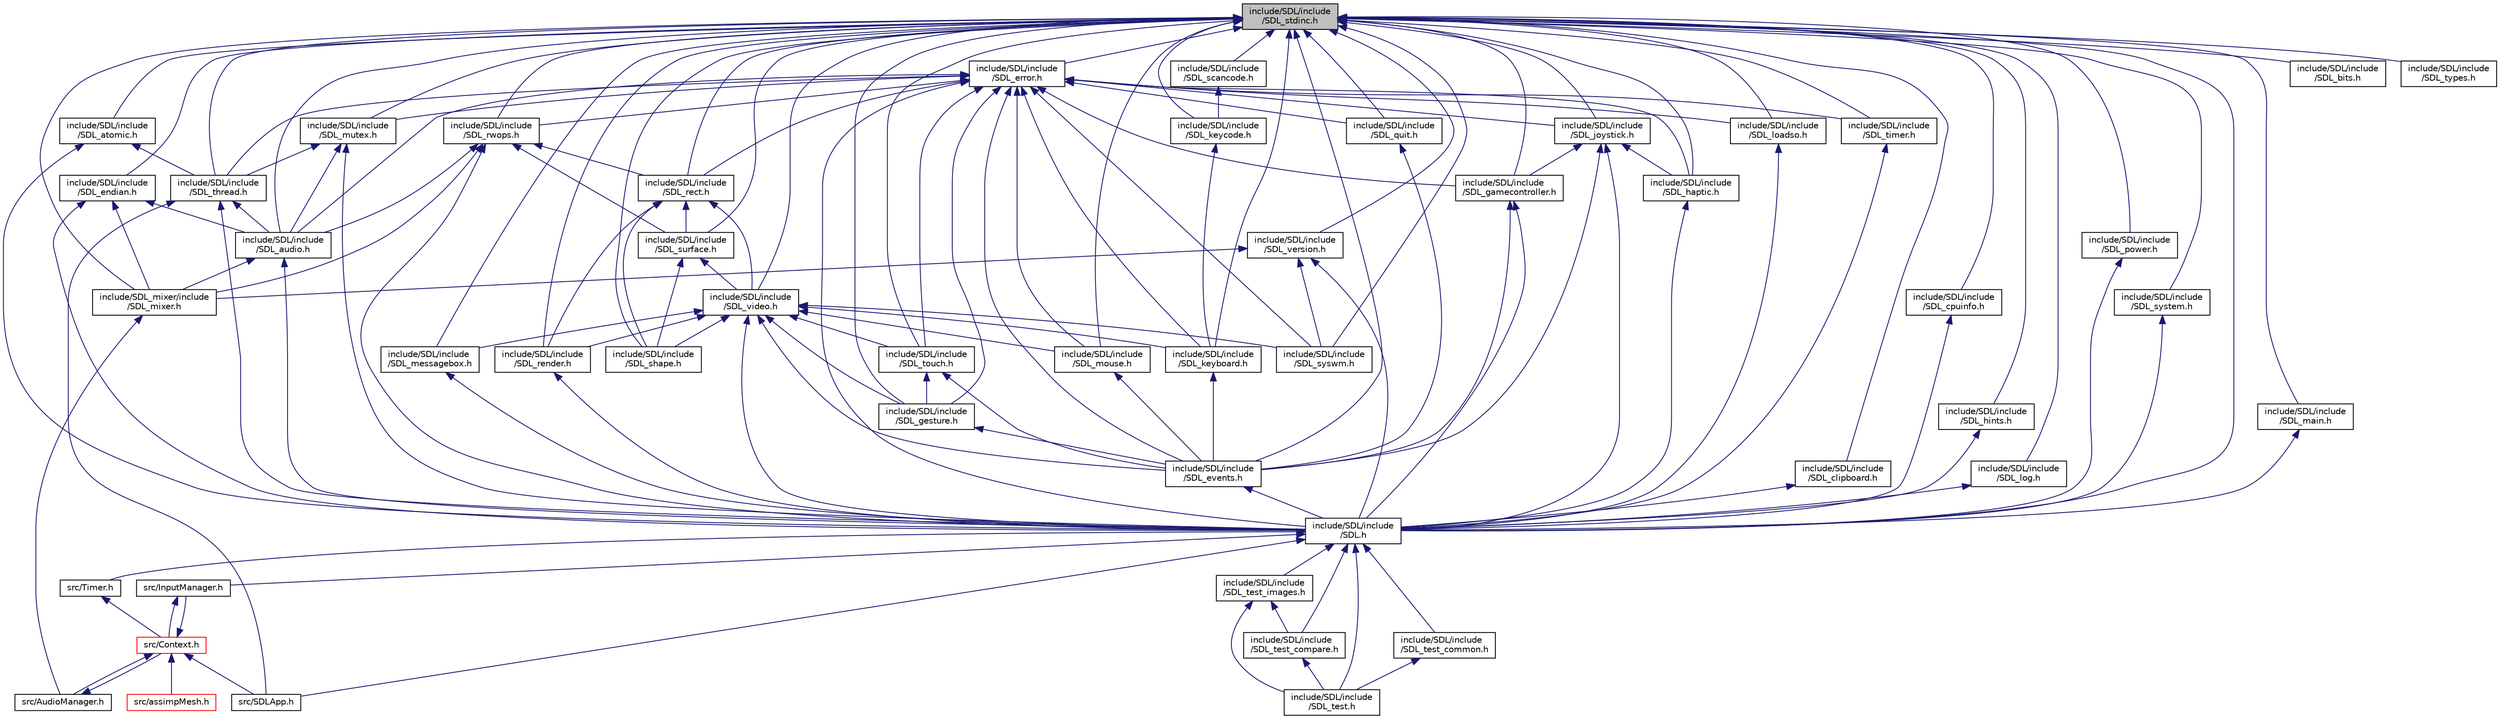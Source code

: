 digraph "include/SDL/include/SDL_stdinc.h"
{
  edge [fontname="Helvetica",fontsize="10",labelfontname="Helvetica",labelfontsize="10"];
  node [fontname="Helvetica",fontsize="10",shape=record];
  Node1 [label="include/SDL/include\l/SDL_stdinc.h",height=0.2,width=0.4,color="black", fillcolor="grey75", style="filled" fontcolor="black"];
  Node1 -> Node2 [dir="back",color="midnightblue",fontsize="10",style="solid",fontname="Helvetica"];
  Node2 [label="include/SDL/include\l/SDL_main.h",height=0.2,width=0.4,color="black", fillcolor="white", style="filled",URL="$_s_d_l__main_8h.html"];
  Node2 -> Node3 [dir="back",color="midnightblue",fontsize="10",style="solid",fontname="Helvetica"];
  Node3 [label="include/SDL/include\l/SDL.h",height=0.2,width=0.4,color="black", fillcolor="white", style="filled",URL="$_s_d_l_8h.html"];
  Node3 -> Node4 [dir="back",color="midnightblue",fontsize="10",style="solid",fontname="Helvetica"];
  Node4 [label="include/SDL/include\l/SDL_test.h",height=0.2,width=0.4,color="black", fillcolor="white", style="filled",URL="$_s_d_l__test_8h.html"];
  Node3 -> Node5 [dir="back",color="midnightblue",fontsize="10",style="solid",fontname="Helvetica"];
  Node5 [label="include/SDL/include\l/SDL_test_common.h",height=0.2,width=0.4,color="black", fillcolor="white", style="filled",URL="$_s_d_l__test__common_8h.html"];
  Node5 -> Node4 [dir="back",color="midnightblue",fontsize="10",style="solid",fontname="Helvetica"];
  Node3 -> Node6 [dir="back",color="midnightblue",fontsize="10",style="solid",fontname="Helvetica"];
  Node6 [label="include/SDL/include\l/SDL_test_images.h",height=0.2,width=0.4,color="black", fillcolor="white", style="filled",URL="$_s_d_l__test__images_8h.html"];
  Node6 -> Node4 [dir="back",color="midnightblue",fontsize="10",style="solid",fontname="Helvetica"];
  Node6 -> Node7 [dir="back",color="midnightblue",fontsize="10",style="solid",fontname="Helvetica"];
  Node7 [label="include/SDL/include\l/SDL_test_compare.h",height=0.2,width=0.4,color="black", fillcolor="white", style="filled",URL="$_s_d_l__test__compare_8h.html"];
  Node7 -> Node4 [dir="back",color="midnightblue",fontsize="10",style="solid",fontname="Helvetica"];
  Node3 -> Node7 [dir="back",color="midnightblue",fontsize="10",style="solid",fontname="Helvetica"];
  Node3 -> Node8 [dir="back",color="midnightblue",fontsize="10",style="solid",fontname="Helvetica"];
  Node8 [label="src/InputManager.h",height=0.2,width=0.4,color="black", fillcolor="white", style="filled",URL="$_input_manager_8h_source.html"];
  Node8 -> Node9 [dir="back",color="midnightblue",fontsize="10",style="solid",fontname="Helvetica"];
  Node9 [label="src/Context.h",height=0.2,width=0.4,color="red", fillcolor="white", style="filled",URL="$_context_8h_source.html"];
  Node9 -> Node10 [dir="back",color="midnightblue",fontsize="10",style="solid",fontname="Helvetica"];
  Node10 [label="src/assimpMesh.h",height=0.2,width=0.4,color="red", fillcolor="white", style="filled",URL="$assimp_mesh_8h_source.html"];
  Node9 -> Node11 [dir="back",color="midnightblue",fontsize="10",style="solid",fontname="Helvetica"];
  Node11 [label="src/AudioManager.h",height=0.2,width=0.4,color="black", fillcolor="white", style="filled",URL="$_audio_manager_8h_source.html"];
  Node11 -> Node9 [dir="back",color="midnightblue",fontsize="10",style="solid",fontname="Helvetica"];
  Node9 -> Node8 [dir="back",color="midnightblue",fontsize="10",style="solid",fontname="Helvetica"];
  Node9 -> Node12 [dir="back",color="midnightblue",fontsize="10",style="solid",fontname="Helvetica"];
  Node12 [label="src/SDLApp.h",height=0.2,width=0.4,color="black", fillcolor="white", style="filled",URL="$_s_d_l_app_8h_source.html"];
  Node3 -> Node13 [dir="back",color="midnightblue",fontsize="10",style="solid",fontname="Helvetica"];
  Node13 [label="src/Timer.h",height=0.2,width=0.4,color="black", fillcolor="white", style="filled",URL="$_timer_8h_source.html"];
  Node13 -> Node9 [dir="back",color="midnightblue",fontsize="10",style="solid",fontname="Helvetica"];
  Node3 -> Node12 [dir="back",color="midnightblue",fontsize="10",style="solid",fontname="Helvetica"];
  Node1 -> Node3 [dir="back",color="midnightblue",fontsize="10",style="solid",fontname="Helvetica"];
  Node1 -> Node14 [dir="back",color="midnightblue",fontsize="10",style="solid",fontname="Helvetica"];
  Node14 [label="include/SDL/include\l/SDL_atomic.h",height=0.2,width=0.4,color="black", fillcolor="white", style="filled",URL="$_s_d_l__atomic_8h.html"];
  Node14 -> Node3 [dir="back",color="midnightblue",fontsize="10",style="solid",fontname="Helvetica"];
  Node14 -> Node15 [dir="back",color="midnightblue",fontsize="10",style="solid",fontname="Helvetica"];
  Node15 [label="include/SDL/include\l/SDL_thread.h",height=0.2,width=0.4,color="black", fillcolor="white", style="filled",URL="$_s_d_l__thread_8h.html"];
  Node15 -> Node16 [dir="back",color="midnightblue",fontsize="10",style="solid",fontname="Helvetica"];
  Node16 [label="include/SDL/include\l/SDL_audio.h",height=0.2,width=0.4,color="black", fillcolor="white", style="filled",URL="$_s_d_l__audio_8h.html"];
  Node16 -> Node3 [dir="back",color="midnightblue",fontsize="10",style="solid",fontname="Helvetica"];
  Node16 -> Node17 [dir="back",color="midnightblue",fontsize="10",style="solid",fontname="Helvetica"];
  Node17 [label="include/SDL_mixer/include\l/SDL_mixer.h",height=0.2,width=0.4,color="black", fillcolor="white", style="filled",URL="$_s_d_l__mixer_8h_source.html"];
  Node17 -> Node11 [dir="back",color="midnightblue",fontsize="10",style="solid",fontname="Helvetica"];
  Node15 -> Node3 [dir="back",color="midnightblue",fontsize="10",style="solid",fontname="Helvetica"];
  Node15 -> Node12 [dir="back",color="midnightblue",fontsize="10",style="solid",fontname="Helvetica"];
  Node1 -> Node16 [dir="back",color="midnightblue",fontsize="10",style="solid",fontname="Helvetica"];
  Node1 -> Node18 [dir="back",color="midnightblue",fontsize="10",style="solid",fontname="Helvetica"];
  Node18 [label="include/SDL/include\l/SDL_error.h",height=0.2,width=0.4,color="black", fillcolor="white", style="filled",URL="$_s_d_l__error_8h.html"];
  Node18 -> Node16 [dir="back",color="midnightblue",fontsize="10",style="solid",fontname="Helvetica"];
  Node18 -> Node19 [dir="back",color="midnightblue",fontsize="10",style="solid",fontname="Helvetica"];
  Node19 [label="include/SDL/include\l/SDL_mutex.h",height=0.2,width=0.4,color="black", fillcolor="white", style="filled",URL="$_s_d_l__mutex_8h.html"];
  Node19 -> Node16 [dir="back",color="midnightblue",fontsize="10",style="solid",fontname="Helvetica"];
  Node19 -> Node15 [dir="back",color="midnightblue",fontsize="10",style="solid",fontname="Helvetica"];
  Node19 -> Node3 [dir="back",color="midnightblue",fontsize="10",style="solid",fontname="Helvetica"];
  Node18 -> Node15 [dir="back",color="midnightblue",fontsize="10",style="solid",fontname="Helvetica"];
  Node18 -> Node20 [dir="back",color="midnightblue",fontsize="10",style="solid",fontname="Helvetica"];
  Node20 [label="include/SDL/include\l/SDL_rwops.h",height=0.2,width=0.4,color="black", fillcolor="white", style="filled",URL="$_s_d_l__rwops_8h.html"];
  Node20 -> Node16 [dir="back",color="midnightblue",fontsize="10",style="solid",fontname="Helvetica"];
  Node20 -> Node21 [dir="back",color="midnightblue",fontsize="10",style="solid",fontname="Helvetica"];
  Node21 [label="include/SDL/include\l/SDL_rect.h",height=0.2,width=0.4,color="black", fillcolor="white", style="filled",URL="$_s_d_l__rect_8h.html"];
  Node21 -> Node22 [dir="back",color="midnightblue",fontsize="10",style="solid",fontname="Helvetica"];
  Node22 [label="include/SDL/include\l/SDL_video.h",height=0.2,width=0.4,color="black", fillcolor="white", style="filled",URL="$_s_d_l__video_8h.html"];
  Node22 -> Node23 [dir="back",color="midnightblue",fontsize="10",style="solid",fontname="Helvetica"];
  Node23 [label="include/SDL/include\l/SDL_events.h",height=0.2,width=0.4,color="black", fillcolor="white", style="filled",URL="$_s_d_l__events_8h.html"];
  Node23 -> Node3 [dir="back",color="midnightblue",fontsize="10",style="solid",fontname="Helvetica"];
  Node22 -> Node24 [dir="back",color="midnightblue",fontsize="10",style="solid",fontname="Helvetica"];
  Node24 [label="include/SDL/include\l/SDL_keyboard.h",height=0.2,width=0.4,color="black", fillcolor="white", style="filled",URL="$_s_d_l__keyboard_8h.html"];
  Node24 -> Node23 [dir="back",color="midnightblue",fontsize="10",style="solid",fontname="Helvetica"];
  Node22 -> Node25 [dir="back",color="midnightblue",fontsize="10",style="solid",fontname="Helvetica"];
  Node25 [label="include/SDL/include\l/SDL_mouse.h",height=0.2,width=0.4,color="black", fillcolor="white", style="filled",URL="$_s_d_l__mouse_8h.html"];
  Node25 -> Node23 [dir="back",color="midnightblue",fontsize="10",style="solid",fontname="Helvetica"];
  Node22 -> Node26 [dir="back",color="midnightblue",fontsize="10",style="solid",fontname="Helvetica"];
  Node26 [label="include/SDL/include\l/SDL_gesture.h",height=0.2,width=0.4,color="black", fillcolor="white", style="filled",URL="$_s_d_l__gesture_8h.html"];
  Node26 -> Node23 [dir="back",color="midnightblue",fontsize="10",style="solid",fontname="Helvetica"];
  Node22 -> Node27 [dir="back",color="midnightblue",fontsize="10",style="solid",fontname="Helvetica"];
  Node27 [label="include/SDL/include\l/SDL_touch.h",height=0.2,width=0.4,color="black", fillcolor="white", style="filled",URL="$_s_d_l__touch_8h.html"];
  Node27 -> Node26 [dir="back",color="midnightblue",fontsize="10",style="solid",fontname="Helvetica"];
  Node27 -> Node23 [dir="back",color="midnightblue",fontsize="10",style="solid",fontname="Helvetica"];
  Node22 -> Node28 [dir="back",color="midnightblue",fontsize="10",style="solid",fontname="Helvetica"];
  Node28 [label="include/SDL/include\l/SDL_messagebox.h",height=0.2,width=0.4,color="black", fillcolor="white", style="filled",URL="$_s_d_l__messagebox_8h_source.html"];
  Node28 -> Node3 [dir="back",color="midnightblue",fontsize="10",style="solid",fontname="Helvetica"];
  Node22 -> Node29 [dir="back",color="midnightblue",fontsize="10",style="solid",fontname="Helvetica"];
  Node29 [label="include/SDL/include\l/SDL_render.h",height=0.2,width=0.4,color="black", fillcolor="white", style="filled",URL="$_s_d_l__render_8h.html"];
  Node29 -> Node3 [dir="back",color="midnightblue",fontsize="10",style="solid",fontname="Helvetica"];
  Node22 -> Node3 [dir="back",color="midnightblue",fontsize="10",style="solid",fontname="Helvetica"];
  Node22 -> Node30 [dir="back",color="midnightblue",fontsize="10",style="solid",fontname="Helvetica"];
  Node30 [label="include/SDL/include\l/SDL_shape.h",height=0.2,width=0.4,color="black", fillcolor="white", style="filled",URL="$_s_d_l__shape_8h.html"];
  Node22 -> Node31 [dir="back",color="midnightblue",fontsize="10",style="solid",fontname="Helvetica"];
  Node31 [label="include/SDL/include\l/SDL_syswm.h",height=0.2,width=0.4,color="black", fillcolor="white", style="filled",URL="$_s_d_l__syswm_8h.html"];
  Node21 -> Node32 [dir="back",color="midnightblue",fontsize="10",style="solid",fontname="Helvetica"];
  Node32 [label="include/SDL/include\l/SDL_surface.h",height=0.2,width=0.4,color="black", fillcolor="white", style="filled",URL="$_s_d_l__surface_8h.html"];
  Node32 -> Node22 [dir="back",color="midnightblue",fontsize="10",style="solid",fontname="Helvetica"];
  Node32 -> Node30 [dir="back",color="midnightblue",fontsize="10",style="solid",fontname="Helvetica"];
  Node21 -> Node29 [dir="back",color="midnightblue",fontsize="10",style="solid",fontname="Helvetica"];
  Node21 -> Node30 [dir="back",color="midnightblue",fontsize="10",style="solid",fontname="Helvetica"];
  Node20 -> Node32 [dir="back",color="midnightblue",fontsize="10",style="solid",fontname="Helvetica"];
  Node20 -> Node3 [dir="back",color="midnightblue",fontsize="10",style="solid",fontname="Helvetica"];
  Node20 -> Node17 [dir="back",color="midnightblue",fontsize="10",style="solid",fontname="Helvetica"];
  Node18 -> Node3 [dir="back",color="midnightblue",fontsize="10",style="solid",fontname="Helvetica"];
  Node18 -> Node23 [dir="back",color="midnightblue",fontsize="10",style="solid",fontname="Helvetica"];
  Node18 -> Node21 [dir="back",color="midnightblue",fontsize="10",style="solid",fontname="Helvetica"];
  Node18 -> Node24 [dir="back",color="midnightblue",fontsize="10",style="solid",fontname="Helvetica"];
  Node18 -> Node25 [dir="back",color="midnightblue",fontsize="10",style="solid",fontname="Helvetica"];
  Node18 -> Node33 [dir="back",color="midnightblue",fontsize="10",style="solid",fontname="Helvetica"];
  Node33 [label="include/SDL/include\l/SDL_joystick.h",height=0.2,width=0.4,color="black", fillcolor="white", style="filled",URL="$_s_d_l__joystick_8h.html"];
  Node33 -> Node23 [dir="back",color="midnightblue",fontsize="10",style="solid",fontname="Helvetica"];
  Node33 -> Node34 [dir="back",color="midnightblue",fontsize="10",style="solid",fontname="Helvetica"];
  Node34 [label="include/SDL/include\l/SDL_gamecontroller.h",height=0.2,width=0.4,color="black", fillcolor="white", style="filled",URL="$_s_d_l__gamecontroller_8h.html"];
  Node34 -> Node23 [dir="back",color="midnightblue",fontsize="10",style="solid",fontname="Helvetica"];
  Node34 -> Node3 [dir="back",color="midnightblue",fontsize="10",style="solid",fontname="Helvetica"];
  Node33 -> Node3 [dir="back",color="midnightblue",fontsize="10",style="solid",fontname="Helvetica"];
  Node33 -> Node35 [dir="back",color="midnightblue",fontsize="10",style="solid",fontname="Helvetica"];
  Node35 [label="include/SDL/include\l/SDL_haptic.h",height=0.2,width=0.4,color="black", fillcolor="white", style="filled",URL="$_s_d_l__haptic_8h.html",tooltip="The SDL Haptic subsystem allows you to control haptic (force feedback) devices. "];
  Node35 -> Node3 [dir="back",color="midnightblue",fontsize="10",style="solid",fontname="Helvetica"];
  Node18 -> Node34 [dir="back",color="midnightblue",fontsize="10",style="solid",fontname="Helvetica"];
  Node18 -> Node36 [dir="back",color="midnightblue",fontsize="10",style="solid",fontname="Helvetica"];
  Node36 [label="include/SDL/include\l/SDL_quit.h",height=0.2,width=0.4,color="black", fillcolor="white", style="filled",URL="$_s_d_l__quit_8h.html"];
  Node36 -> Node23 [dir="back",color="midnightblue",fontsize="10",style="solid",fontname="Helvetica"];
  Node18 -> Node26 [dir="back",color="midnightblue",fontsize="10",style="solid",fontname="Helvetica"];
  Node18 -> Node27 [dir="back",color="midnightblue",fontsize="10",style="solid",fontname="Helvetica"];
  Node18 -> Node35 [dir="back",color="midnightblue",fontsize="10",style="solid",fontname="Helvetica"];
  Node18 -> Node37 [dir="back",color="midnightblue",fontsize="10",style="solid",fontname="Helvetica"];
  Node37 [label="include/SDL/include\l/SDL_loadso.h",height=0.2,width=0.4,color="black", fillcolor="white", style="filled",URL="$_s_d_l__loadso_8h.html"];
  Node37 -> Node3 [dir="back",color="midnightblue",fontsize="10",style="solid",fontname="Helvetica"];
  Node18 -> Node38 [dir="back",color="midnightblue",fontsize="10",style="solid",fontname="Helvetica"];
  Node38 [label="include/SDL/include\l/SDL_timer.h",height=0.2,width=0.4,color="black", fillcolor="white", style="filled",URL="$_s_d_l__timer_8h.html"];
  Node38 -> Node3 [dir="back",color="midnightblue",fontsize="10",style="solid",fontname="Helvetica"];
  Node18 -> Node31 [dir="back",color="midnightblue",fontsize="10",style="solid",fontname="Helvetica"];
  Node1 -> Node39 [dir="back",color="midnightblue",fontsize="10",style="solid",fontname="Helvetica"];
  Node39 [label="include/SDL/include\l/SDL_endian.h",height=0.2,width=0.4,color="black", fillcolor="white", style="filled",URL="$_s_d_l__endian_8h.html"];
  Node39 -> Node16 [dir="back",color="midnightblue",fontsize="10",style="solid",fontname="Helvetica"];
  Node39 -> Node3 [dir="back",color="midnightblue",fontsize="10",style="solid",fontname="Helvetica"];
  Node39 -> Node17 [dir="back",color="midnightblue",fontsize="10",style="solid",fontname="Helvetica"];
  Node1 -> Node19 [dir="back",color="midnightblue",fontsize="10",style="solid",fontname="Helvetica"];
  Node1 -> Node15 [dir="back",color="midnightblue",fontsize="10",style="solid",fontname="Helvetica"];
  Node1 -> Node20 [dir="back",color="midnightblue",fontsize="10",style="solid",fontname="Helvetica"];
  Node1 -> Node40 [dir="back",color="midnightblue",fontsize="10",style="solid",fontname="Helvetica"];
  Node40 [label="include/SDL/include\l/SDL_clipboard.h",height=0.2,width=0.4,color="black", fillcolor="white", style="filled",URL="$_s_d_l__clipboard_8h.html"];
  Node40 -> Node3 [dir="back",color="midnightblue",fontsize="10",style="solid",fontname="Helvetica"];
  Node1 -> Node41 [dir="back",color="midnightblue",fontsize="10",style="solid",fontname="Helvetica"];
  Node41 [label="include/SDL/include\l/SDL_cpuinfo.h",height=0.2,width=0.4,color="black", fillcolor="white", style="filled",URL="$_s_d_l__cpuinfo_8h.html"];
  Node41 -> Node3 [dir="back",color="midnightblue",fontsize="10",style="solid",fontname="Helvetica"];
  Node1 -> Node23 [dir="back",color="midnightblue",fontsize="10",style="solid",fontname="Helvetica"];
  Node1 -> Node22 [dir="back",color="midnightblue",fontsize="10",style="solid",fontname="Helvetica"];
  Node1 -> Node21 [dir="back",color="midnightblue",fontsize="10",style="solid",fontname="Helvetica"];
  Node1 -> Node32 [dir="back",color="midnightblue",fontsize="10",style="solid",fontname="Helvetica"];
  Node1 -> Node24 [dir="back",color="midnightblue",fontsize="10",style="solid",fontname="Helvetica"];
  Node1 -> Node42 [dir="back",color="midnightblue",fontsize="10",style="solid",fontname="Helvetica"];
  Node42 [label="include/SDL/include\l/SDL_keycode.h",height=0.2,width=0.4,color="black", fillcolor="white", style="filled",URL="$_s_d_l__keycode_8h.html"];
  Node42 -> Node24 [dir="back",color="midnightblue",fontsize="10",style="solid",fontname="Helvetica"];
  Node1 -> Node43 [dir="back",color="midnightblue",fontsize="10",style="solid",fontname="Helvetica"];
  Node43 [label="include/SDL/include\l/SDL_scancode.h",height=0.2,width=0.4,color="black", fillcolor="white", style="filled",URL="$_s_d_l__scancode_8h.html"];
  Node43 -> Node42 [dir="back",color="midnightblue",fontsize="10",style="solid",fontname="Helvetica"];
  Node1 -> Node25 [dir="back",color="midnightblue",fontsize="10",style="solid",fontname="Helvetica"];
  Node1 -> Node33 [dir="back",color="midnightblue",fontsize="10",style="solid",fontname="Helvetica"];
  Node1 -> Node34 [dir="back",color="midnightblue",fontsize="10",style="solid",fontname="Helvetica"];
  Node1 -> Node36 [dir="back",color="midnightblue",fontsize="10",style="solid",fontname="Helvetica"];
  Node1 -> Node26 [dir="back",color="midnightblue",fontsize="10",style="solid",fontname="Helvetica"];
  Node1 -> Node27 [dir="back",color="midnightblue",fontsize="10",style="solid",fontname="Helvetica"];
  Node1 -> Node35 [dir="back",color="midnightblue",fontsize="10",style="solid",fontname="Helvetica"];
  Node1 -> Node44 [dir="back",color="midnightblue",fontsize="10",style="solid",fontname="Helvetica"];
  Node44 [label="include/SDL/include\l/SDL_hints.h",height=0.2,width=0.4,color="black", fillcolor="white", style="filled",URL="$_s_d_l__hints_8h.html"];
  Node44 -> Node3 [dir="back",color="midnightblue",fontsize="10",style="solid",fontname="Helvetica"];
  Node1 -> Node37 [dir="back",color="midnightblue",fontsize="10",style="solid",fontname="Helvetica"];
  Node1 -> Node45 [dir="back",color="midnightblue",fontsize="10",style="solid",fontname="Helvetica"];
  Node45 [label="include/SDL/include\l/SDL_log.h",height=0.2,width=0.4,color="black", fillcolor="white", style="filled",URL="$_s_d_l__log_8h.html"];
  Node45 -> Node3 [dir="back",color="midnightblue",fontsize="10",style="solid",fontname="Helvetica"];
  Node1 -> Node28 [dir="back",color="midnightblue",fontsize="10",style="solid",fontname="Helvetica"];
  Node1 -> Node46 [dir="back",color="midnightblue",fontsize="10",style="solid",fontname="Helvetica"];
  Node46 [label="include/SDL/include\l/SDL_power.h",height=0.2,width=0.4,color="black", fillcolor="white", style="filled",URL="$_s_d_l__power_8h.html"];
  Node46 -> Node3 [dir="back",color="midnightblue",fontsize="10",style="solid",fontname="Helvetica"];
  Node1 -> Node29 [dir="back",color="midnightblue",fontsize="10",style="solid",fontname="Helvetica"];
  Node1 -> Node47 [dir="back",color="midnightblue",fontsize="10",style="solid",fontname="Helvetica"];
  Node47 [label="include/SDL/include\l/SDL_system.h",height=0.2,width=0.4,color="black", fillcolor="white", style="filled",URL="$_s_d_l__system_8h.html"];
  Node47 -> Node3 [dir="back",color="midnightblue",fontsize="10",style="solid",fontname="Helvetica"];
  Node1 -> Node38 [dir="back",color="midnightblue",fontsize="10",style="solid",fontname="Helvetica"];
  Node1 -> Node48 [dir="back",color="midnightblue",fontsize="10",style="solid",fontname="Helvetica"];
  Node48 [label="include/SDL/include\l/SDL_version.h",height=0.2,width=0.4,color="black", fillcolor="white", style="filled",URL="$_s_d_l__version_8h.html"];
  Node48 -> Node3 [dir="back",color="midnightblue",fontsize="10",style="solid",fontname="Helvetica"];
  Node48 -> Node31 [dir="back",color="midnightblue",fontsize="10",style="solid",fontname="Helvetica"];
  Node48 -> Node17 [dir="back",color="midnightblue",fontsize="10",style="solid",fontname="Helvetica"];
  Node1 -> Node49 [dir="back",color="midnightblue",fontsize="10",style="solid",fontname="Helvetica"];
  Node49 [label="include/SDL/include\l/SDL_bits.h",height=0.2,width=0.4,color="black", fillcolor="white", style="filled",URL="$_s_d_l__bits_8h.html"];
  Node1 -> Node30 [dir="back",color="midnightblue",fontsize="10",style="solid",fontname="Helvetica"];
  Node1 -> Node31 [dir="back",color="midnightblue",fontsize="10",style="solid",fontname="Helvetica"];
  Node1 -> Node50 [dir="back",color="midnightblue",fontsize="10",style="solid",fontname="Helvetica"];
  Node50 [label="include/SDL/include\l/SDL_types.h",height=0.2,width=0.4,color="black", fillcolor="white", style="filled",URL="$_s_d_l__types_8h.html"];
  Node1 -> Node17 [dir="back",color="midnightblue",fontsize="10",style="solid",fontname="Helvetica"];
}
